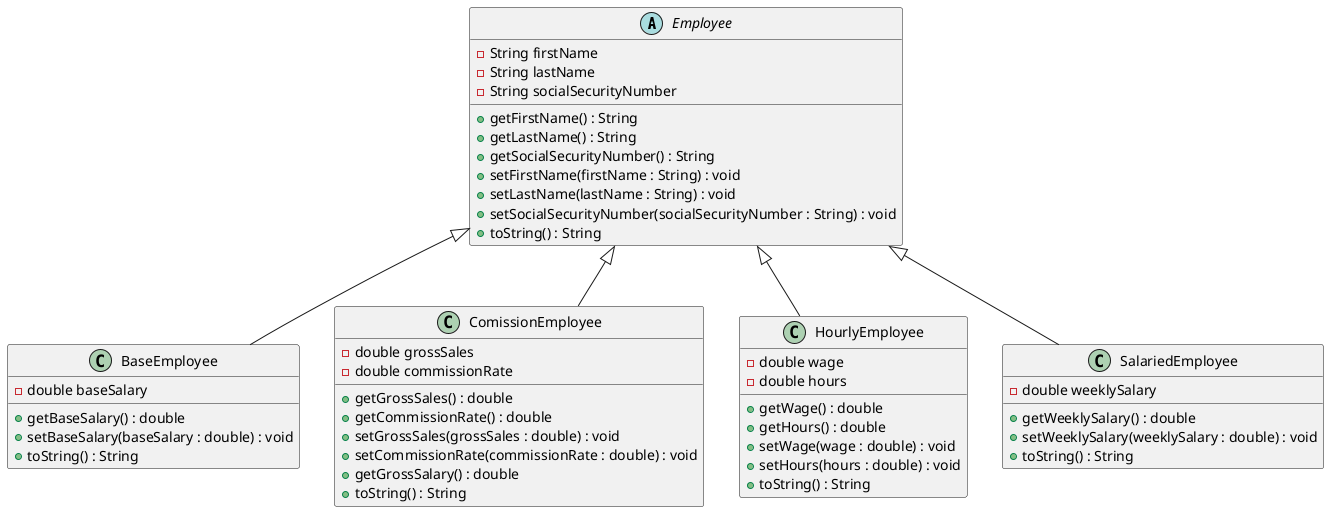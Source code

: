 @startuml
'https://plantuml.com/class-diagram

abstract class Employee {
    - String firstName
    - String lastName
    - String socialSecurityNumber
    + getFirstName() : String
    + getLastName() : String
    + getSocialSecurityNumber() : String
    + setFirstName(firstName : String) : void
    + setLastName(lastName : String) : void
    + setSocialSecurityNumber(socialSecurityNumber : String) : void
    + toString() : String
}

class BaseEmployee {
    - double baseSalary
    + getBaseSalary() : double
    + setBaseSalary(baseSalary : double) : void
    + toString() : String
}

class ComissionEmployee {
    - double grossSales
    - double commissionRate
    + getGrossSales() : double
    + getCommissionRate() : double
    + setGrossSales(grossSales : double) : void
    + setCommissionRate(commissionRate : double) : void
    + getGrossSalary() : double
    + toString() : String
}

class HourlyEmployee {
    - double wage
    - double hours
    + getWage() : double
    + getHours() : double
    + setWage(wage : double) : void
    + setHours(hours : double) : void
    + toString() : String
}

class SalariedEmployee {
    - double weeklySalary
    + getWeeklySalary() : double
    + setWeeklySalary(weeklySalary : double) : void
    + toString() : String
}

Employee <|-- BaseEmployee
Employee <|-- ComissionEmployee
Employee <|-- HourlyEmployee
Employee <|-- SalariedEmployee

@enduml